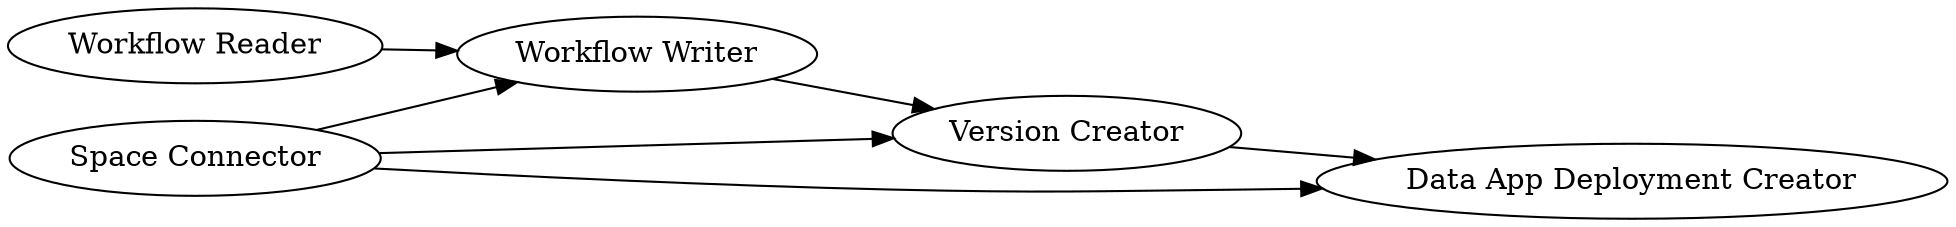 digraph {
	4 -> 3
	2 -> 1
	3 -> 5
	5 -> 1
	2 -> 3
	2 -> 5
	5 [label="Version Creator"]
	1 [label="Data App Deployment Creator"]
	4 [label="Workflow Reader"]
	3 [label="Workflow Writer"]
	2 [label="Space Connector"]
	rankdir=LR
}
